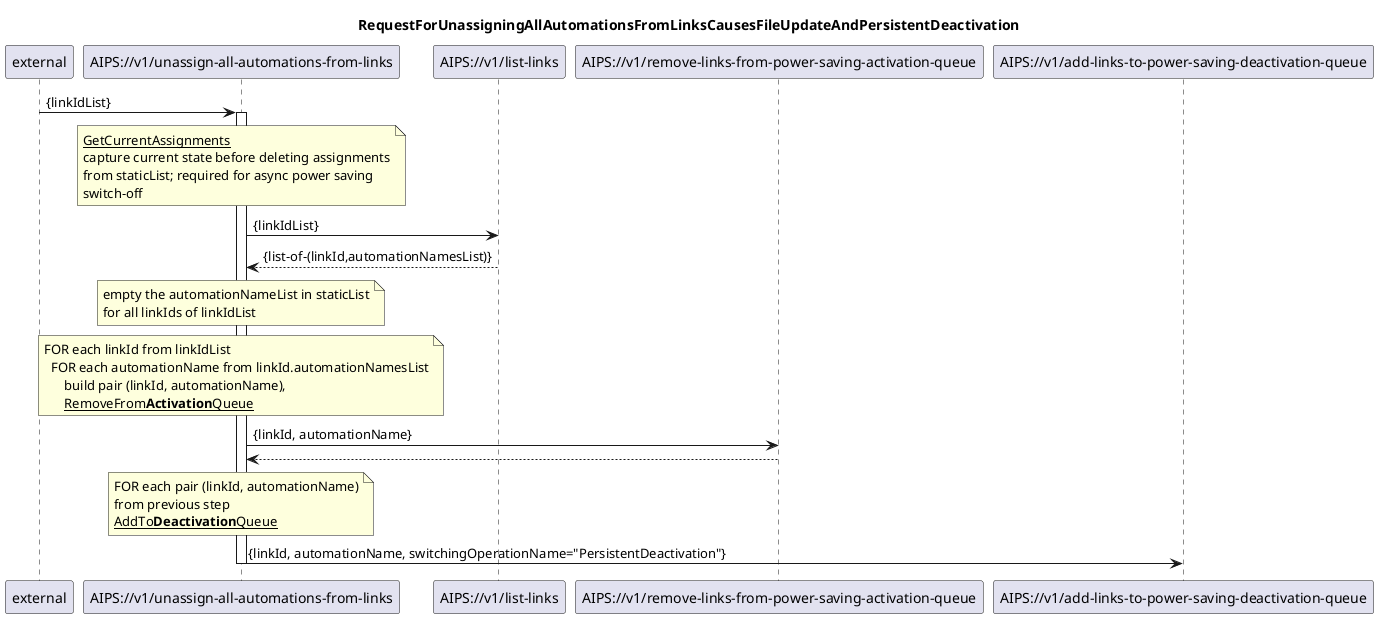 @startuml 104_unassignAllAutomationsFromLinks
skinparam responseMessageBelowArrow true

title
RequestForUnassigningAllAutomationsFromLinksCausesFileUpdateAndPersistentDeactivation
end title

participant "external" as requestor
participant "AIPS://v1/unassign-all-automations-from-links" as unassignAutomation
participant "AIPS://v1/list-links" as listLinks
participant "AIPS://v1/remove-links-from-power-saving-activation-queue" as stopSimpleActivation
participant "AIPS://v1/add-links-to-power-saving-deactivation-queue" as startPersistentDeactivation

requestor -> unassignAutomation: {linkIdList}
activate unassignAutomation

'get current assignments from staticList
note over unassignAutomation
  <u>GetCurrentAssignments</u>
  capture current state before deleting assignments
  from staticList; required for async power saving
  switch-off
end note
unassignAutomation -> listLinks: {linkIdList}
listLinks --> unassignAutomation: {list-of-(linkId,automationNamesList)}

'update staticList by deleting automationNames
note over unassignAutomation
  empty the automationNameList in staticList
  for all linkIds of linkIdList
end note

'stop ongoing/planned power saving
note over unassignAutomation
  FOR each linkId from linkIdList
    FOR each automationName from linkId.automationNamesList
        build pair (linkId, automationName),
        <u>RemoveFrom<b>Activation</b>Queue</u>
end note
unassignAutomation -> stopSimpleActivation: {linkId, automationName}
stopSimpleActivation --> unassignAutomation

'initiate persistentDeactivation to turn power saving off
note over unassignAutomation
  FOR each pair (linkId, automationName)
  from previous step
  <u>AddTo<b>Deactivation</b>Queue</u>
end note
unassignAutomation -> startPersistentDeactivation: {linkId, automationName, switchingOperationName="PersistentDeactivation"}


deactivate unassignAutomation

@enduml